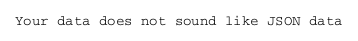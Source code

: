 ' Do not edit
' Theme Gallery
' autogenerated by script
'
@startjson
skin debug
{
   "fruit":"Apple",
   "size": "Large",
   "color": ["Red", "Green"]
}
@endjson
